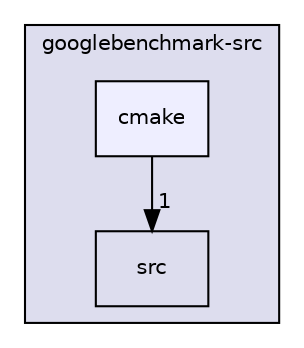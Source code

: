 digraph "build/_deps/googlebenchmark-src/cmake" {
  compound=true
  node [ fontsize="10", fontname="Helvetica"];
  edge [ labelfontsize="10", labelfontname="Helvetica"];
  subgraph clusterdir_9a3eceb7436eb381c7c4fce54fde643e {
    graph [ bgcolor="#ddddee", pencolor="black", label="googlebenchmark-src" fontname="Helvetica", fontsize="10", URL="dir_9a3eceb7436eb381c7c4fce54fde643e.html"]
  dir_e8fd148dd0c280686c4c8727c01c28ef [shape=box label="src" URL="dir_e8fd148dd0c280686c4c8727c01c28ef.html"];
  dir_ce471983511e3735f558899f393748dc [shape=box, label="cmake", style="filled", fillcolor="#eeeeff", pencolor="black", URL="dir_ce471983511e3735f558899f393748dc.html"];
  }
  dir_ce471983511e3735f558899f393748dc->dir_e8fd148dd0c280686c4c8727c01c28ef [headlabel="1", labeldistance=1.5 headhref="dir_000057_000056.html"];
}
